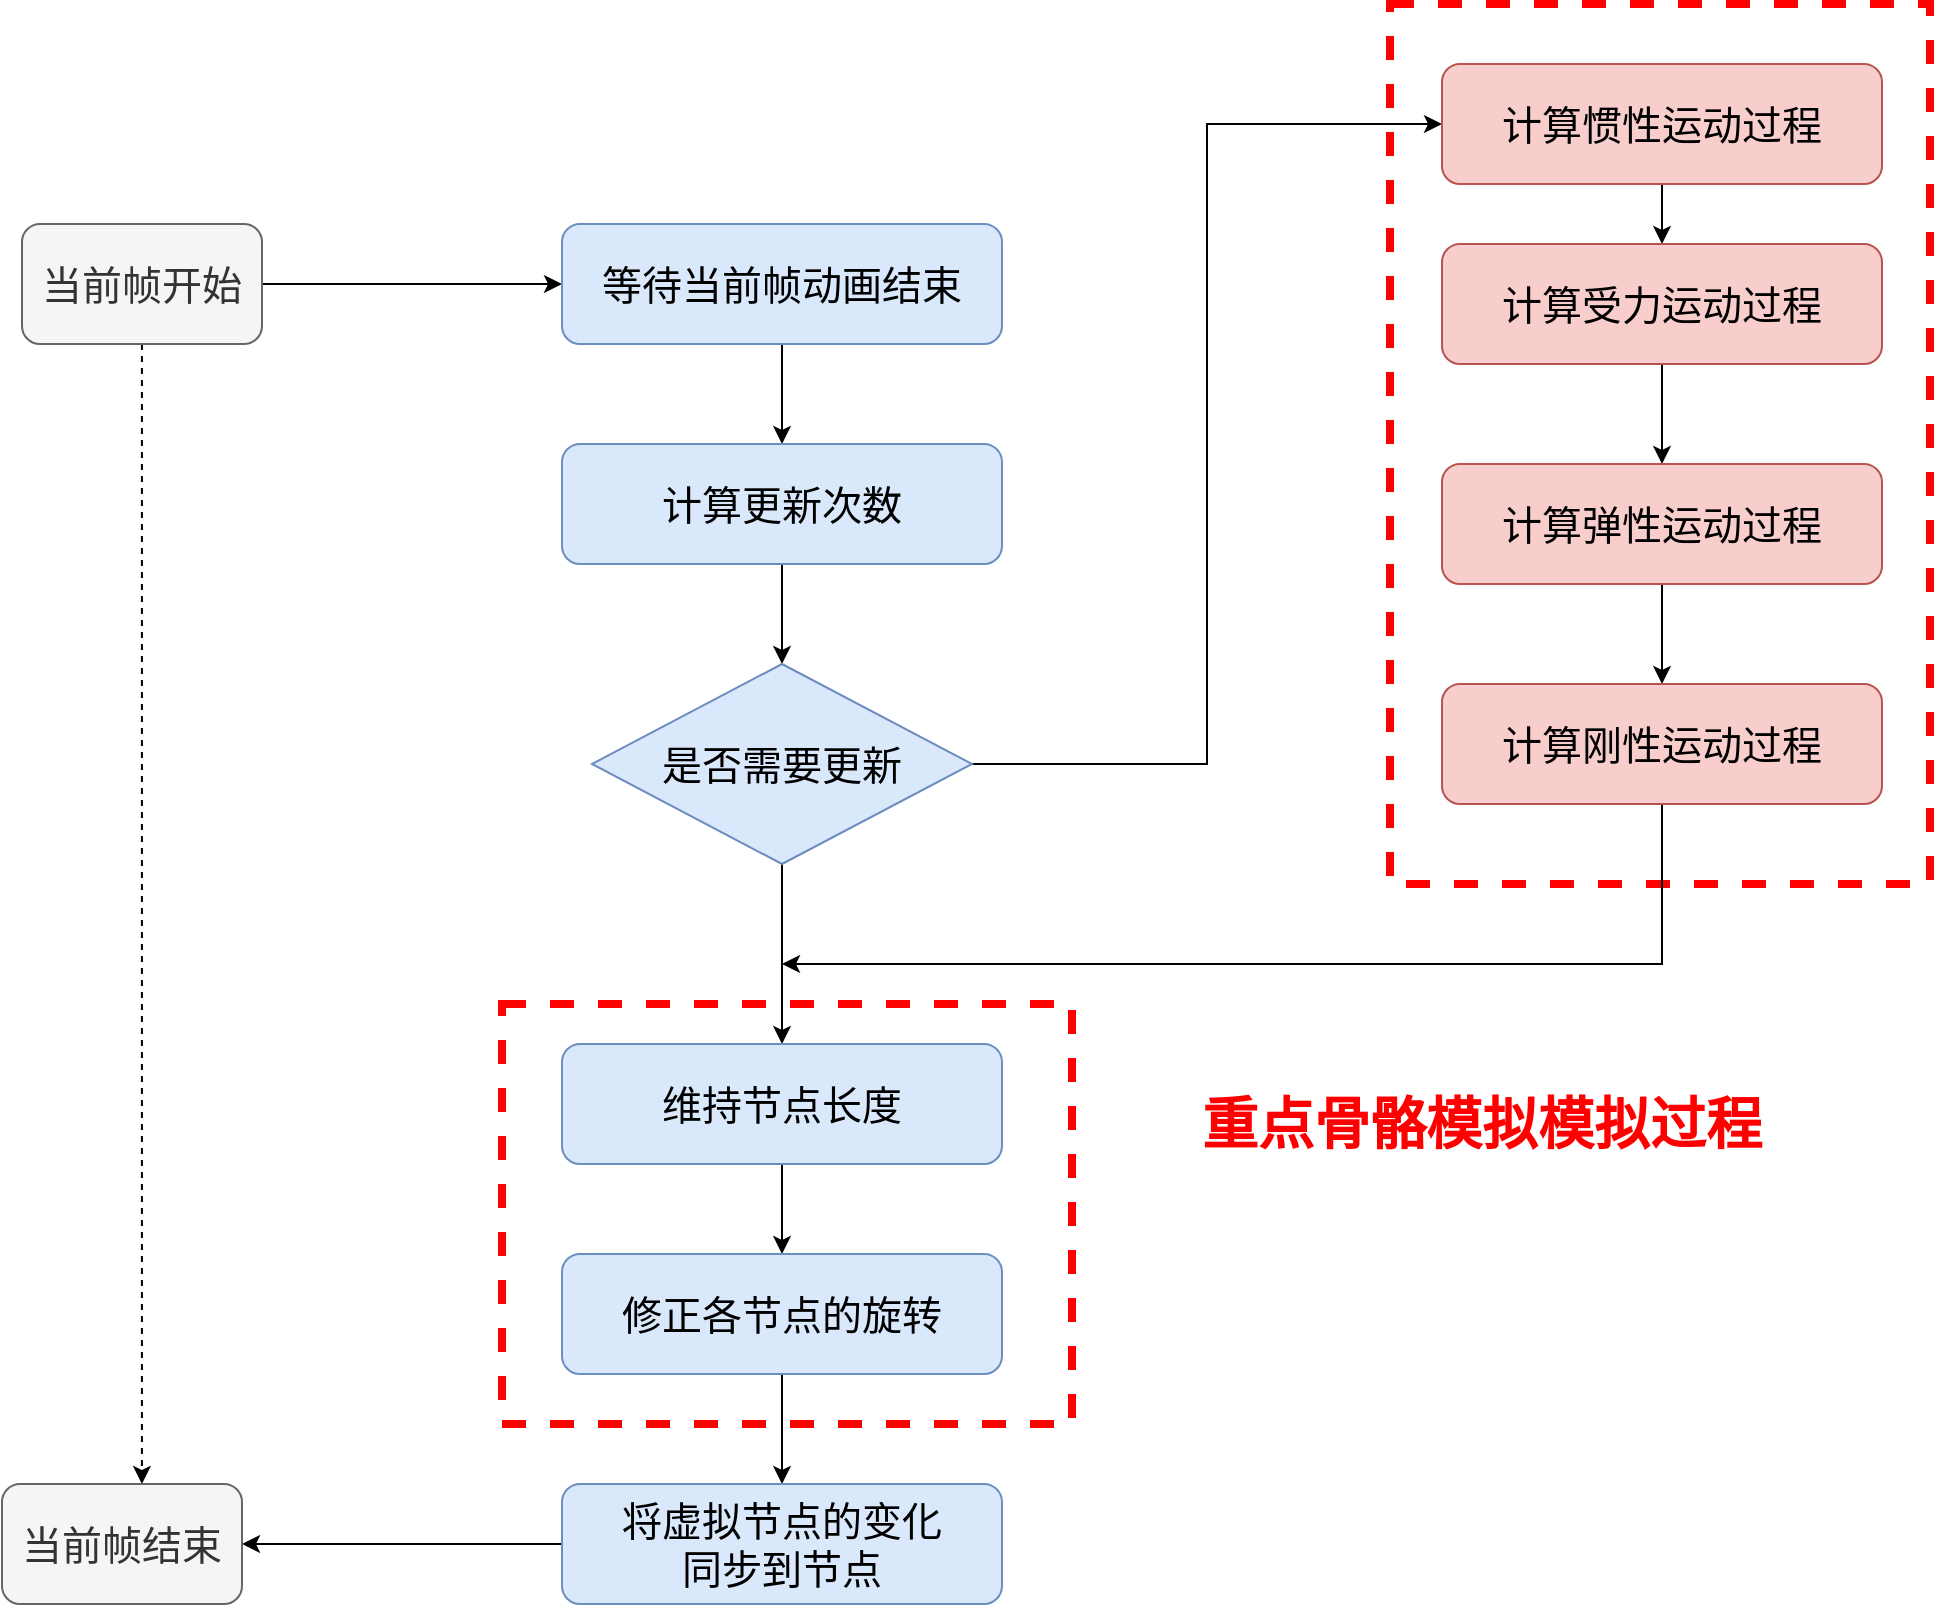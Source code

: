 <mxfile version="21.7.5" type="github">
  <diagram name="第 1 页" id="3lNk9idGNjKWv3xJSRU5">
    <mxGraphModel dx="2518" dy="976" grid="1" gridSize="10" guides="1" tooltips="1" connect="1" arrows="1" fold="1" page="1" pageScale="1" pageWidth="827" pageHeight="1169" math="0" shadow="0">
      <root>
        <mxCell id="0" />
        <mxCell id="1" parent="0" />
        <mxCell id="eKz8Gd7EVUiHGcIxb8vz-29" value="" style="rounded=0;whiteSpace=wrap;html=1;fillColor=none;dashed=1;strokeWidth=4;strokeColor=#FF0000;fontSize=20;" vertex="1" parent="1">
          <mxGeometry x="594" y="10" width="270" height="440" as="geometry" />
        </mxCell>
        <mxCell id="eKz8Gd7EVUiHGcIxb8vz-16" style="edgeStyle=orthogonalEdgeStyle;rounded=0;orthogonalLoop=1;jettySize=auto;html=1;entryX=0;entryY=0.5;entryDx=0;entryDy=0;fontSize=20;" edge="1" parent="1" source="eKz8Gd7EVUiHGcIxb8vz-1" target="eKz8Gd7EVUiHGcIxb8vz-2">
          <mxGeometry relative="1" as="geometry" />
        </mxCell>
        <mxCell id="eKz8Gd7EVUiHGcIxb8vz-28" style="edgeStyle=orthogonalEdgeStyle;rounded=0;orthogonalLoop=1;jettySize=auto;html=1;entryX=0.583;entryY=0;entryDx=0;entryDy=0;entryPerimeter=0;dashed=1;fontSize=20;" edge="1" parent="1" source="eKz8Gd7EVUiHGcIxb8vz-1" target="eKz8Gd7EVUiHGcIxb8vz-11">
          <mxGeometry relative="1" as="geometry" />
        </mxCell>
        <mxCell id="eKz8Gd7EVUiHGcIxb8vz-1" value="&lt;font style=&quot;font-size: 20px;&quot;&gt;当前帧开始&lt;/font&gt;" style="rounded=1;whiteSpace=wrap;html=1;fillColor=#f5f5f5;fontColor=#333333;strokeColor=#666666;fontSize=20;" vertex="1" parent="1">
          <mxGeometry x="-90" y="120" width="120" height="60" as="geometry" />
        </mxCell>
        <mxCell id="eKz8Gd7EVUiHGcIxb8vz-17" style="edgeStyle=orthogonalEdgeStyle;rounded=0;orthogonalLoop=1;jettySize=auto;html=1;fontSize=20;" edge="1" parent="1" source="eKz8Gd7EVUiHGcIxb8vz-2" target="eKz8Gd7EVUiHGcIxb8vz-3">
          <mxGeometry relative="1" as="geometry" />
        </mxCell>
        <mxCell id="eKz8Gd7EVUiHGcIxb8vz-2" value="&lt;font style=&quot;font-size: 20px;&quot;&gt;等待当前帧动画结束&lt;/font&gt;" style="rounded=1;whiteSpace=wrap;html=1;fillColor=#dae8fc;strokeColor=#6c8ebf;fontSize=20;" vertex="1" parent="1">
          <mxGeometry x="180" y="120" width="220" height="60" as="geometry" />
        </mxCell>
        <mxCell id="eKz8Gd7EVUiHGcIxb8vz-18" style="edgeStyle=orthogonalEdgeStyle;rounded=0;orthogonalLoop=1;jettySize=auto;html=1;entryX=0.5;entryY=0;entryDx=0;entryDy=0;fontSize=20;" edge="1" parent="1" source="eKz8Gd7EVUiHGcIxb8vz-3" target="eKz8Gd7EVUiHGcIxb8vz-6">
          <mxGeometry relative="1" as="geometry" />
        </mxCell>
        <mxCell id="eKz8Gd7EVUiHGcIxb8vz-3" value="&lt;font style=&quot;font-size: 20px;&quot;&gt;计算更新次数&lt;/font&gt;" style="rounded=1;whiteSpace=wrap;html=1;fillColor=#dae8fc;strokeColor=#6c8ebf;fontSize=20;" vertex="1" parent="1">
          <mxGeometry x="180" y="230" width="220" height="60" as="geometry" />
        </mxCell>
        <mxCell id="eKz8Gd7EVUiHGcIxb8vz-19" style="edgeStyle=orthogonalEdgeStyle;rounded=0;orthogonalLoop=1;jettySize=auto;html=1;entryX=0;entryY=0.5;entryDx=0;entryDy=0;fontSize=20;" edge="1" parent="1" source="eKz8Gd7EVUiHGcIxb8vz-6" target="eKz8Gd7EVUiHGcIxb8vz-12">
          <mxGeometry relative="1" as="geometry" />
        </mxCell>
        <mxCell id="eKz8Gd7EVUiHGcIxb8vz-23" style="edgeStyle=orthogonalEdgeStyle;rounded=0;orthogonalLoop=1;jettySize=auto;html=1;fontSize=20;" edge="1" parent="1" source="eKz8Gd7EVUiHGcIxb8vz-6" target="eKz8Gd7EVUiHGcIxb8vz-7">
          <mxGeometry relative="1" as="geometry" />
        </mxCell>
        <mxCell id="eKz8Gd7EVUiHGcIxb8vz-6" value="&lt;font style=&quot;font-size: 20px;&quot;&gt;是否需要更新&lt;/font&gt;" style="rhombus;whiteSpace=wrap;html=1;fillColor=#dae8fc;strokeColor=#6c8ebf;fontSize=20;" vertex="1" parent="1">
          <mxGeometry x="195" y="340" width="190" height="100" as="geometry" />
        </mxCell>
        <mxCell id="eKz8Gd7EVUiHGcIxb8vz-25" style="edgeStyle=orthogonalEdgeStyle;rounded=0;orthogonalLoop=1;jettySize=auto;html=1;fontSize=20;" edge="1" parent="1" source="eKz8Gd7EVUiHGcIxb8vz-7" target="eKz8Gd7EVUiHGcIxb8vz-8">
          <mxGeometry relative="1" as="geometry" />
        </mxCell>
        <mxCell id="eKz8Gd7EVUiHGcIxb8vz-7" value="&lt;font style=&quot;font-size: 20px;&quot;&gt;维持节点长度&lt;/font&gt;" style="rounded=1;whiteSpace=wrap;html=1;fillColor=#dae8fc;strokeColor=#6c8ebf;fontSize=20;" vertex="1" parent="1">
          <mxGeometry x="180" y="530" width="220" height="60" as="geometry" />
        </mxCell>
        <mxCell id="eKz8Gd7EVUiHGcIxb8vz-26" style="edgeStyle=orthogonalEdgeStyle;rounded=0;orthogonalLoop=1;jettySize=auto;html=1;entryX=0.5;entryY=0;entryDx=0;entryDy=0;fontSize=20;" edge="1" parent="1" source="eKz8Gd7EVUiHGcIxb8vz-8" target="eKz8Gd7EVUiHGcIxb8vz-9">
          <mxGeometry relative="1" as="geometry" />
        </mxCell>
        <mxCell id="eKz8Gd7EVUiHGcIxb8vz-8" value="&lt;font style=&quot;font-size: 20px;&quot;&gt;修正各节点的旋转&lt;/font&gt;" style="rounded=1;whiteSpace=wrap;html=1;fillColor=#dae8fc;strokeColor=#6c8ebf;fontSize=20;" vertex="1" parent="1">
          <mxGeometry x="180" y="635" width="220" height="60" as="geometry" />
        </mxCell>
        <mxCell id="eKz8Gd7EVUiHGcIxb8vz-27" style="edgeStyle=orthogonalEdgeStyle;rounded=0;orthogonalLoop=1;jettySize=auto;html=1;fontSize=20;" edge="1" parent="1" source="eKz8Gd7EVUiHGcIxb8vz-9" target="eKz8Gd7EVUiHGcIxb8vz-11">
          <mxGeometry relative="1" as="geometry" />
        </mxCell>
        <mxCell id="eKz8Gd7EVUiHGcIxb8vz-9" value="&lt;font style=&quot;font-size: 20px;&quot;&gt;将虚拟节点的变化&lt;br style=&quot;font-size: 20px;&quot;&gt;同步到节点&lt;/font&gt;" style="rounded=1;whiteSpace=wrap;html=1;fillColor=#dae8fc;strokeColor=#6c8ebf;fontSize=20;" vertex="1" parent="1">
          <mxGeometry x="180" y="750" width="220" height="60" as="geometry" />
        </mxCell>
        <mxCell id="eKz8Gd7EVUiHGcIxb8vz-11" value="&lt;font style=&quot;font-size: 20px;&quot;&gt;当前帧结束&lt;/font&gt;" style="rounded=1;whiteSpace=wrap;html=1;fillColor=#f5f5f5;fontColor=#333333;strokeColor=#666666;fontSize=20;" vertex="1" parent="1">
          <mxGeometry x="-100" y="750" width="120" height="60" as="geometry" />
        </mxCell>
        <mxCell id="eKz8Gd7EVUiHGcIxb8vz-20" style="edgeStyle=orthogonalEdgeStyle;rounded=0;orthogonalLoop=1;jettySize=auto;html=1;fontSize=20;" edge="1" parent="1" source="eKz8Gd7EVUiHGcIxb8vz-12" target="eKz8Gd7EVUiHGcIxb8vz-13">
          <mxGeometry relative="1" as="geometry" />
        </mxCell>
        <mxCell id="eKz8Gd7EVUiHGcIxb8vz-12" value="&lt;span style=&quot;font-size: 20px;&quot;&gt;计算惯性运动过程&lt;/span&gt;" style="rounded=1;whiteSpace=wrap;html=1;fillColor=#f8cecc;strokeColor=#b85450;fontSize=20;" vertex="1" parent="1">
          <mxGeometry x="620" y="40" width="220" height="60" as="geometry" />
        </mxCell>
        <mxCell id="eKz8Gd7EVUiHGcIxb8vz-21" style="edgeStyle=orthogonalEdgeStyle;rounded=0;orthogonalLoop=1;jettySize=auto;html=1;fontSize=20;" edge="1" parent="1" source="eKz8Gd7EVUiHGcIxb8vz-13" target="eKz8Gd7EVUiHGcIxb8vz-14">
          <mxGeometry relative="1" as="geometry" />
        </mxCell>
        <mxCell id="eKz8Gd7EVUiHGcIxb8vz-13" value="&lt;span style=&quot;font-size: 20px;&quot;&gt;计算受力运动过程&lt;/span&gt;" style="rounded=1;whiteSpace=wrap;html=1;fillColor=#f8cecc;strokeColor=#b85450;fontSize=20;" vertex="1" parent="1">
          <mxGeometry x="620" y="130" width="220" height="60" as="geometry" />
        </mxCell>
        <mxCell id="eKz8Gd7EVUiHGcIxb8vz-22" style="edgeStyle=orthogonalEdgeStyle;rounded=0;orthogonalLoop=1;jettySize=auto;html=1;fontSize=20;" edge="1" parent="1" source="eKz8Gd7EVUiHGcIxb8vz-14" target="eKz8Gd7EVUiHGcIxb8vz-15">
          <mxGeometry relative="1" as="geometry" />
        </mxCell>
        <mxCell id="eKz8Gd7EVUiHGcIxb8vz-14" value="&lt;font style=&quot;font-size: 20px;&quot;&gt;计算弹性运动过程&lt;/font&gt;" style="rounded=1;whiteSpace=wrap;html=1;fillColor=#f8cecc;strokeColor=#b85450;fontSize=20;" vertex="1" parent="1">
          <mxGeometry x="620" y="240" width="220" height="60" as="geometry" />
        </mxCell>
        <mxCell id="eKz8Gd7EVUiHGcIxb8vz-24" style="edgeStyle=orthogonalEdgeStyle;rounded=0;orthogonalLoop=1;jettySize=auto;html=1;fontSize=20;" edge="1" parent="1" source="eKz8Gd7EVUiHGcIxb8vz-15">
          <mxGeometry relative="1" as="geometry">
            <mxPoint x="290" y="490" as="targetPoint" />
            <Array as="points">
              <mxPoint x="730" y="490" />
            </Array>
          </mxGeometry>
        </mxCell>
        <mxCell id="eKz8Gd7EVUiHGcIxb8vz-15" value="&lt;span style=&quot;font-size: 20px;&quot;&gt;计算刚性运动过程&lt;/span&gt;" style="rounded=1;whiteSpace=wrap;html=1;fillColor=#f8cecc;strokeColor=#b85450;fontSize=20;" vertex="1" parent="1">
          <mxGeometry x="620" y="350" width="220" height="60" as="geometry" />
        </mxCell>
        <mxCell id="eKz8Gd7EVUiHGcIxb8vz-30" value="&lt;font size=&quot;1&quot; color=&quot;#ff0000&quot; style=&quot;&quot;&gt;&lt;b style=&quot;font-size: 28px;&quot;&gt;重点骨骼模拟模拟过程&lt;/b&gt;&lt;/font&gt;" style="text;html=1;strokeColor=none;fillColor=none;align=center;verticalAlign=middle;whiteSpace=wrap;rounded=0;fontSize=25;" vertex="1" parent="1">
          <mxGeometry x="480" y="555" width="320" height="30" as="geometry" />
        </mxCell>
        <mxCell id="eKz8Gd7EVUiHGcIxb8vz-31" value="" style="rounded=0;whiteSpace=wrap;html=1;fillColor=none;dashed=1;strokeWidth=4;strokeColor=#FF0000;fontSize=20;" vertex="1" parent="1">
          <mxGeometry x="150" y="510" width="285" height="210" as="geometry" />
        </mxCell>
      </root>
    </mxGraphModel>
  </diagram>
</mxfile>
